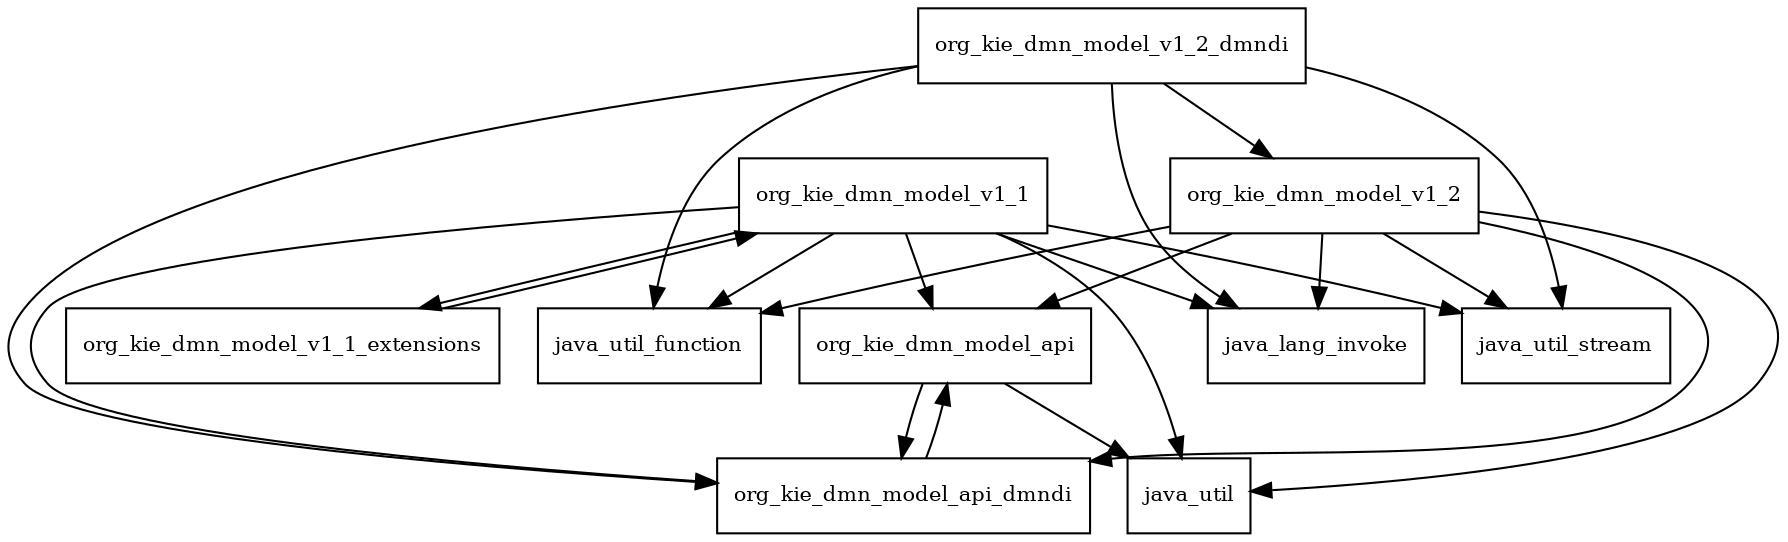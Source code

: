 digraph kie_dmn_model_7_16_0_Final_package_dependencies {
  node [shape = box, fontsize=10.0];
  org_kie_dmn_model_api -> java_util;
  org_kie_dmn_model_api -> org_kie_dmn_model_api_dmndi;
  org_kie_dmn_model_api_dmndi -> org_kie_dmn_model_api;
  org_kie_dmn_model_v1_1 -> java_lang_invoke;
  org_kie_dmn_model_v1_1 -> java_util;
  org_kie_dmn_model_v1_1 -> java_util_function;
  org_kie_dmn_model_v1_1 -> java_util_stream;
  org_kie_dmn_model_v1_1 -> org_kie_dmn_model_api;
  org_kie_dmn_model_v1_1 -> org_kie_dmn_model_api_dmndi;
  org_kie_dmn_model_v1_1 -> org_kie_dmn_model_v1_1_extensions;
  org_kie_dmn_model_v1_1_extensions -> org_kie_dmn_model_v1_1;
  org_kie_dmn_model_v1_2 -> java_lang_invoke;
  org_kie_dmn_model_v1_2 -> java_util;
  org_kie_dmn_model_v1_2 -> java_util_function;
  org_kie_dmn_model_v1_2 -> java_util_stream;
  org_kie_dmn_model_v1_2 -> org_kie_dmn_model_api;
  org_kie_dmn_model_v1_2 -> org_kie_dmn_model_api_dmndi;
  org_kie_dmn_model_v1_2_dmndi -> java_lang_invoke;
  org_kie_dmn_model_v1_2_dmndi -> java_util_function;
  org_kie_dmn_model_v1_2_dmndi -> java_util_stream;
  org_kie_dmn_model_v1_2_dmndi -> org_kie_dmn_model_api_dmndi;
  org_kie_dmn_model_v1_2_dmndi -> org_kie_dmn_model_v1_2;
}
